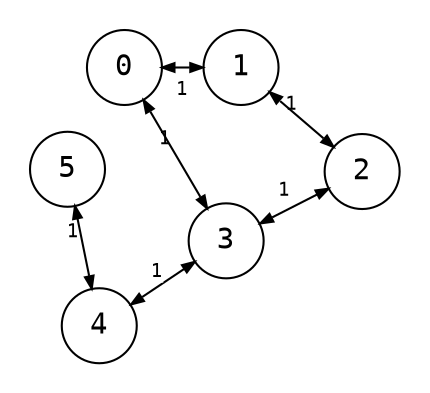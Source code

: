 digraph {
    node [shape=circle; fontname="monospace"; fixedsize=true; width="0.5"];
    edge [arrowsize=0.6; fontname="monospace"; fontsize=9];
    layout=neato;
    start=0;
    mode="sgd";
    normalize=true;
    maxiter=10000;
    pad=0.2;

    0 -> 1 [dir=both; label=<
        <table border="0" cellborder="0" cellspacing="4">
            <tr>
                <td>1</td>
            </tr>
        </table>
    >];

    0 -> 3 [dir=both; label=<
        <table border="0" cellborder="0" cellspacing="0">
            <tr>
                <td>1</td>
            </tr>
        </table>
    >];

    1 -> 2 [dir=both; label=<
        <table border="0" cellborder="0" cellspacing="0">
            <tr>
                <td>1</td>
            </tr>
        </table>
    >];

    2 -> 3 [dir=both; label=<
        <table border="0" cellborder="0" cellspacing="0">
            <tr>
                <td>1</td>
            </tr>
        </table>
    >];

    3 -> 4 [dir=both; label=<
        <table border="0" cellpadding="0" cellspacing="0">
            <tr>
                <td bgcolor="#ffffffbb">1</td>
            </tr>
        </table>
    >];

    4 -> 5 [dir=both; label=<
        <table border="0" cellborder="0" cellspacing="0">
            <tr>
                <td>1</td>
            </tr>
        </table>
    >];

    0 -> 5 [style=invis];
    1 -> 5 [style=invis];
}